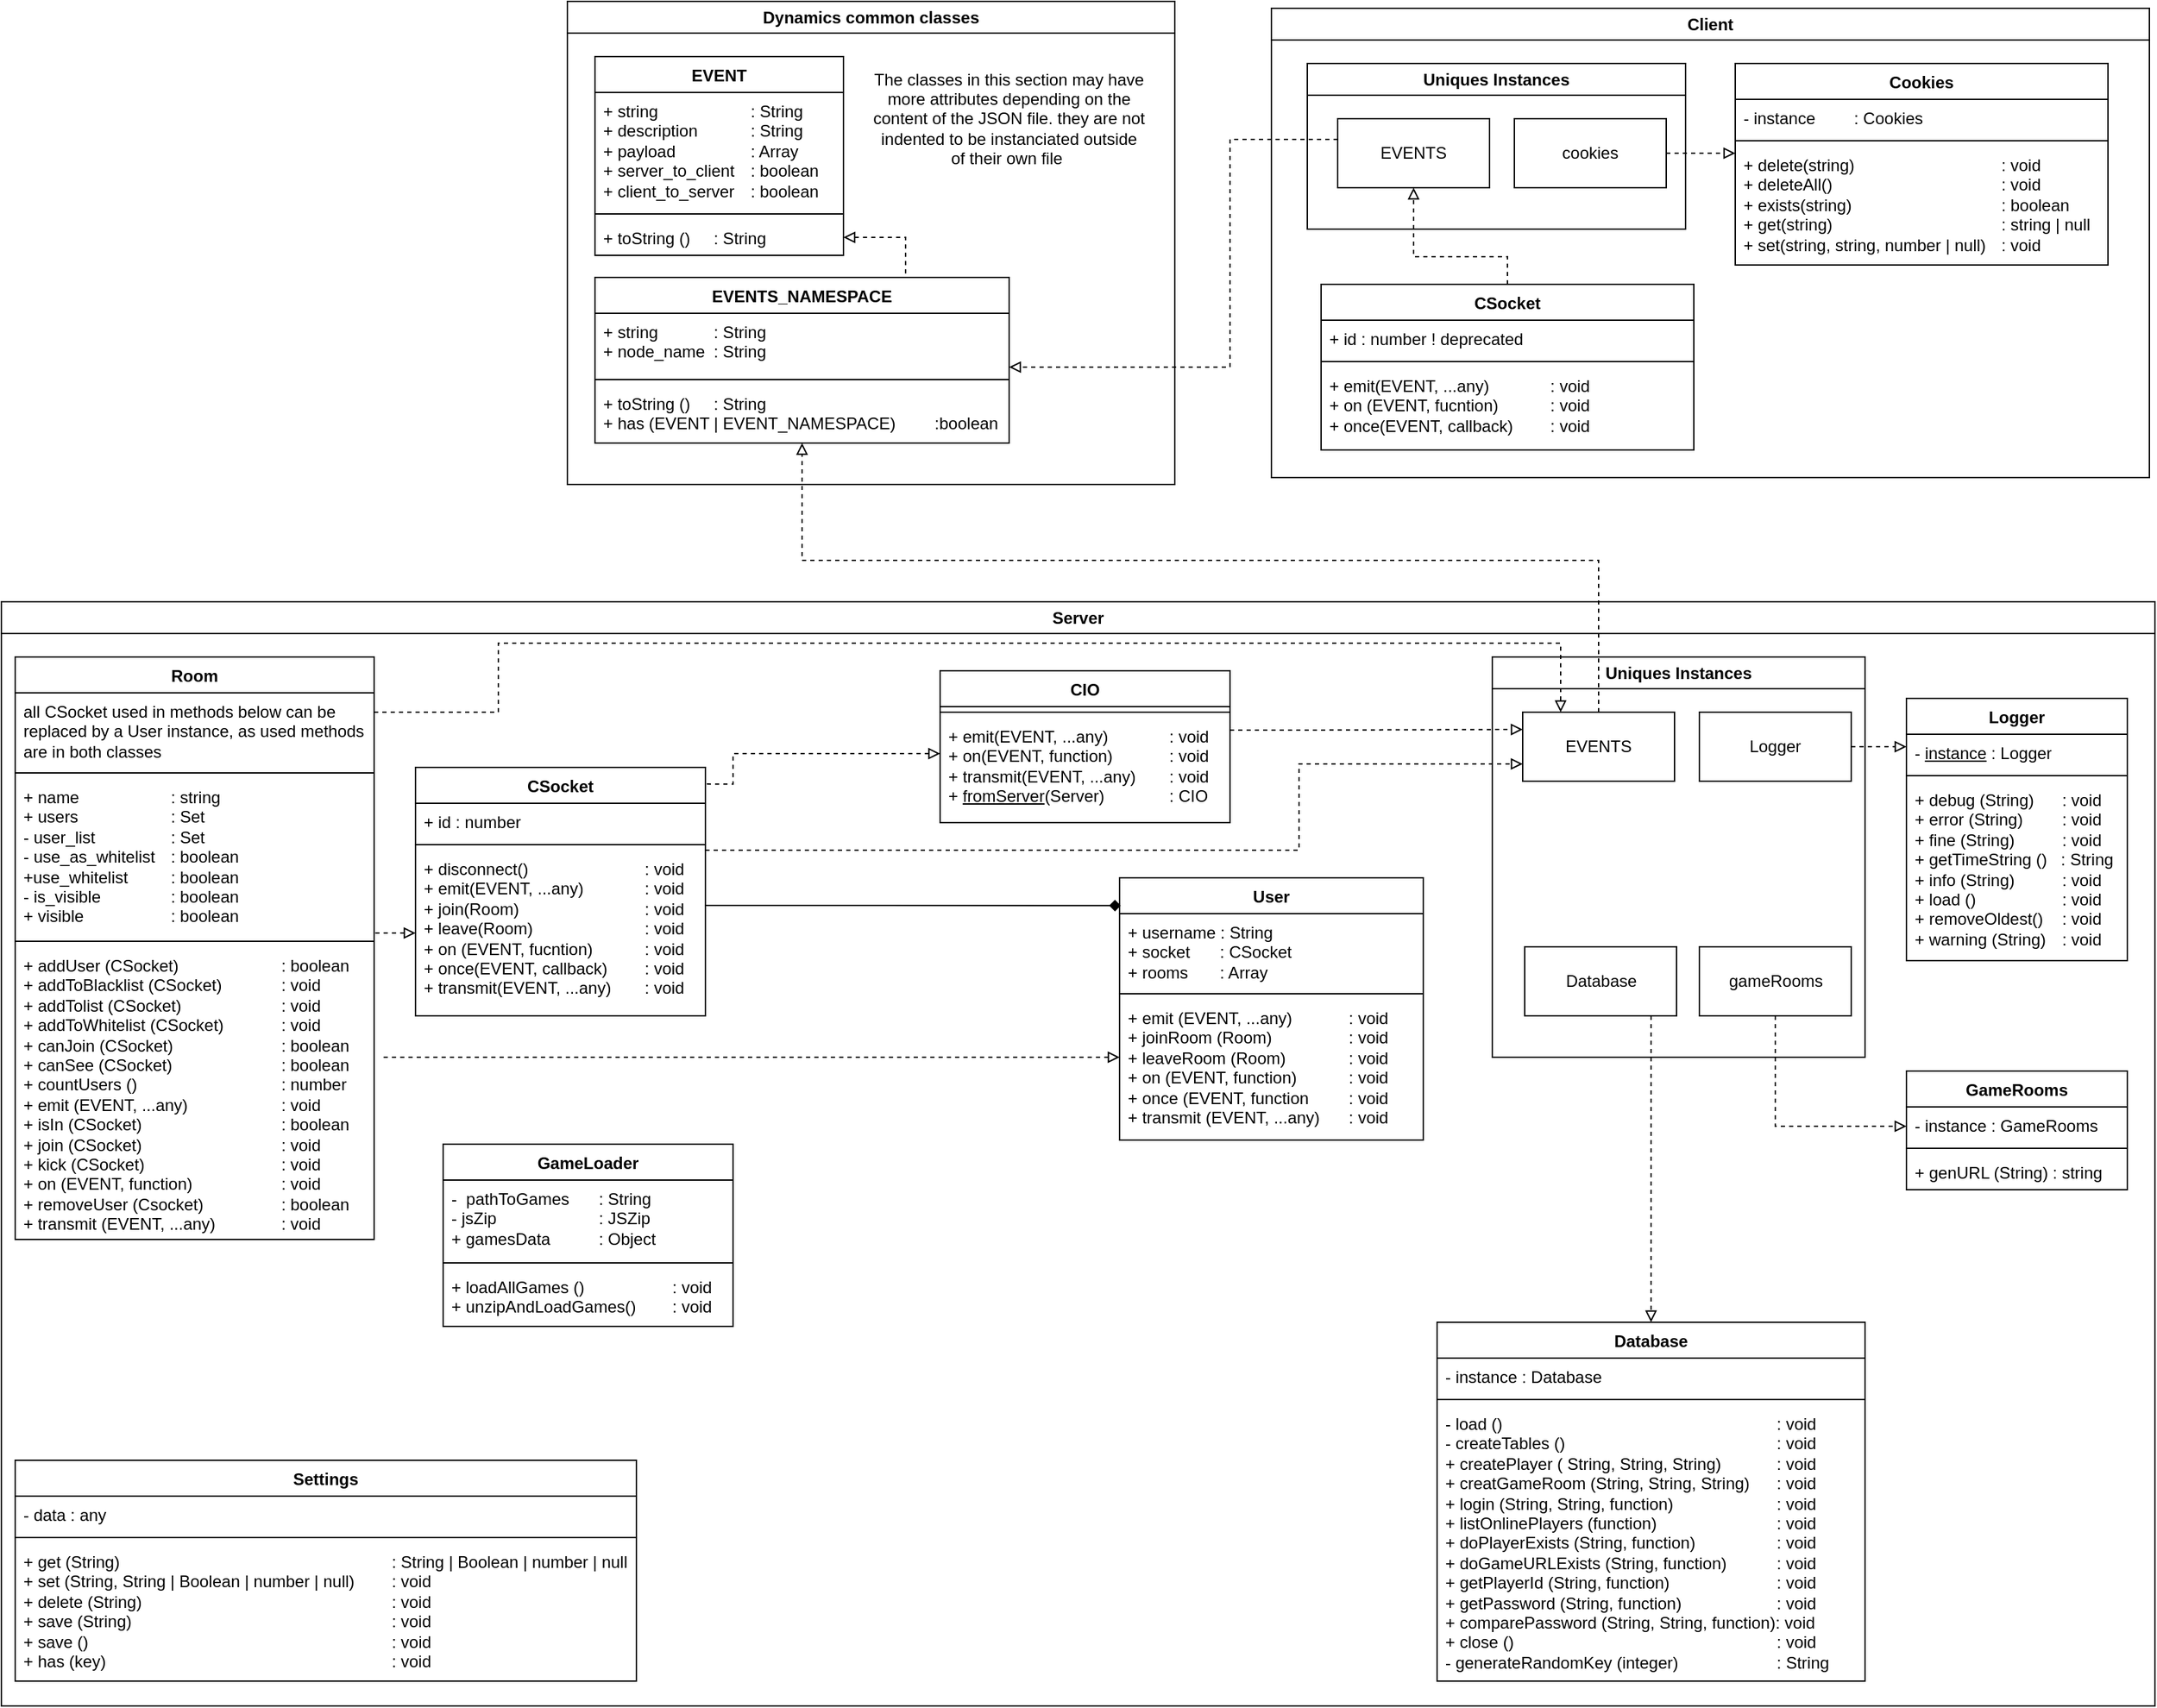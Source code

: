 <mxfile>
    <diagram name="Page-1" id="OR8mDddgYaSbutNOPYRM">
        <mxGraphModel dx="3136" dy="1733" grid="1" gridSize="10" guides="1" tooltips="1" connect="1" arrows="1" fold="1" page="1" pageScale="1" pageWidth="827" pageHeight="1169" math="0" shadow="0">
            <root>
                <mxCell id="0"/>
                <mxCell id="1" parent="0"/>
                <mxCell id="ykMAXw_OsfZlg3vHde1L-20" value="Client" style="swimlane;whiteSpace=wrap;html=1;" parent="1" vertex="1">
                    <mxGeometry x="-680" y="-370" width="636" height="340" as="geometry"/>
                </mxCell>
                <mxCell id="ykMAXw_OsfZlg3vHde1L-16" value="Cookies" style="swimlane;fontStyle=1;align=center;verticalAlign=top;childLayout=stackLayout;horizontal=1;startSize=26;horizontalStack=0;resizeParent=1;resizeParentMax=0;resizeLast=0;collapsible=1;marginBottom=0;whiteSpace=wrap;html=1;" parent="ykMAXw_OsfZlg3vHde1L-20" vertex="1">
                    <mxGeometry x="336" y="40" width="270" height="146" as="geometry">
                        <mxRectangle x="20" y="40" width="90" height="30" as="alternateBounds"/>
                    </mxGeometry>
                </mxCell>
                <mxCell id="E3puZ6uhHZuNtfXPTsoB-25" value="- instance&amp;nbsp;&lt;span style=&quot;white-space: pre;&quot;&gt;&#9;&lt;/span&gt;: Cookies" style="text;strokeColor=none;fillColor=none;align=left;verticalAlign=top;spacingLeft=4;spacingRight=4;overflow=hidden;rotatable=0;points=[[0,0.5],[1,0.5]];portConstraint=eastwest;whiteSpace=wrap;html=1;" parent="ykMAXw_OsfZlg3vHde1L-16" vertex="1">
                    <mxGeometry y="26" width="270" height="26" as="geometry"/>
                </mxCell>
                <mxCell id="ykMAXw_OsfZlg3vHde1L-18" value="" style="line;strokeWidth=1;fillColor=none;align=left;verticalAlign=middle;spacingTop=-1;spacingLeft=3;spacingRight=3;rotatable=0;labelPosition=right;points=[];portConstraint=eastwest;strokeColor=inherit;" parent="ykMAXw_OsfZlg3vHde1L-16" vertex="1">
                    <mxGeometry y="52" width="270" height="8" as="geometry"/>
                </mxCell>
                <mxCell id="ykMAXw_OsfZlg3vHde1L-19" value="+ delete(string) &lt;span style=&quot;white-space: pre;&quot;&gt;&#9;&lt;/span&gt;&lt;span style=&quot;white-space: pre;&quot;&gt;&#9;&lt;/span&gt;&lt;span style=&quot;white-space: pre;&quot;&gt;&#9;&lt;/span&gt;&lt;span style=&quot;white-space: pre;&quot;&gt;&#9;&lt;/span&gt;: void&lt;br&gt;+ deleteAll() &lt;span style=&quot;white-space: pre;&quot;&gt;&#9;&lt;/span&gt;&lt;span style=&quot;white-space: pre;&quot;&gt;&#9;&lt;/span&gt;&lt;span style=&quot;white-space: pre;&quot;&gt;&#9;&lt;/span&gt;&lt;span style=&quot;white-space: pre;&quot;&gt;&#9;&lt;/span&gt;&lt;span style=&quot;white-space: pre;&quot;&gt;&#9;&lt;/span&gt;: void&lt;br&gt;+ exists(string) &lt;span style=&quot;white-space: pre;&quot;&gt;&#9;&lt;/span&gt;&lt;span style=&quot;white-space: pre;&quot;&gt;&#9;&lt;/span&gt;&lt;span style=&quot;white-space: pre;&quot;&gt;&#9;&lt;/span&gt;&lt;span style=&quot;white-space: pre;&quot;&gt;&#9;&lt;/span&gt;: boolean&lt;br&gt;+ get(string) &lt;span style=&quot;white-space: pre;&quot;&gt;&#9;&lt;/span&gt;&lt;span style=&quot;white-space: pre;&quot;&gt;&#9;&lt;/span&gt;&lt;span style=&quot;white-space: pre;&quot;&gt;&#9;&lt;/span&gt;&lt;span style=&quot;white-space: pre;&quot;&gt;&#9;&lt;/span&gt;&lt;span style=&quot;white-space: pre;&quot;&gt;&#9;&lt;/span&gt;: string | null&lt;br&gt;+ set(string, string, number | null) &lt;span style=&quot;white-space: pre;&quot;&gt;&#9;&lt;/span&gt;: void" style="text;strokeColor=none;fillColor=none;align=left;verticalAlign=top;spacingLeft=4;spacingRight=4;overflow=hidden;rotatable=0;points=[[0,0.5],[1,0.5]];portConstraint=eastwest;whiteSpace=wrap;html=1;" parent="ykMAXw_OsfZlg3vHde1L-16" vertex="1">
                    <mxGeometry y="60" width="270" height="86" as="geometry"/>
                </mxCell>
                <mxCell id="E3puZ6uhHZuNtfXPTsoB-29" style="edgeStyle=orthogonalEdgeStyle;rounded=0;orthogonalLoop=1;jettySize=auto;html=1;entryX=0.5;entryY=1;entryDx=0;entryDy=0;dashed=1;endArrow=block;endFill=0;" parent="ykMAXw_OsfZlg3vHde1L-20" source="ykMAXw_OsfZlg3vHde1L-25" target="E3puZ6uhHZuNtfXPTsoB-27" edge="1">
                    <mxGeometry relative="1" as="geometry">
                        <Array as="points">
                            <mxPoint x="171" y="180"/>
                            <mxPoint x="103" y="180"/>
                        </Array>
                    </mxGeometry>
                </mxCell>
                <mxCell id="ykMAXw_OsfZlg3vHde1L-25" value="CSocket" style="swimlane;fontStyle=1;align=center;verticalAlign=top;childLayout=stackLayout;horizontal=1;startSize=26;horizontalStack=0;resizeParent=1;resizeParentMax=0;resizeLast=0;collapsible=1;marginBottom=0;whiteSpace=wrap;html=1;" parent="ykMAXw_OsfZlg3vHde1L-20" vertex="1">
                    <mxGeometry x="36" y="200" width="270" height="120" as="geometry"/>
                </mxCell>
                <mxCell id="ykMAXw_OsfZlg3vHde1L-26" value="+ id : number ! deprecated" style="text;strokeColor=none;fillColor=none;align=left;verticalAlign=top;spacingLeft=4;spacingRight=4;overflow=hidden;rotatable=0;points=[[0,0.5],[1,0.5]];portConstraint=eastwest;whiteSpace=wrap;html=1;" parent="ykMAXw_OsfZlg3vHde1L-25" vertex="1">
                    <mxGeometry y="26" width="270" height="26" as="geometry"/>
                </mxCell>
                <mxCell id="ykMAXw_OsfZlg3vHde1L-27" value="" style="line;strokeWidth=1;fillColor=none;align=left;verticalAlign=middle;spacingTop=-1;spacingLeft=3;spacingRight=3;rotatable=0;labelPosition=right;points=[];portConstraint=eastwest;strokeColor=inherit;" parent="ykMAXw_OsfZlg3vHde1L-25" vertex="1">
                    <mxGeometry y="52" width="270" height="8" as="geometry"/>
                </mxCell>
                <mxCell id="ykMAXw_OsfZlg3vHde1L-28" value="+ emit(EVENT, ...any) &lt;span style=&quot;white-space: pre;&quot;&gt;&#9;&lt;/span&gt;&lt;span style=&quot;white-space: pre;&quot;&gt;&#9;&lt;/span&gt;: void&lt;br&gt;+ on (EVENT, fucntion) &lt;span style=&quot;white-space: pre;&quot;&gt;&#9;&lt;/span&gt;&lt;span style=&quot;white-space: pre;&quot;&gt;&#9;&lt;/span&gt;: void&lt;br&gt;+ once(EVENT, callback)&lt;span style=&quot;white-space: pre;&quot;&gt;&#9;&lt;/span&gt;: void" style="text;strokeColor=none;fillColor=none;align=left;verticalAlign=top;spacingLeft=4;spacingRight=4;overflow=hidden;rotatable=0;points=[[0,0.5],[1,0.5]];portConstraint=eastwest;whiteSpace=wrap;html=1;" parent="ykMAXw_OsfZlg3vHde1L-25" vertex="1">
                    <mxGeometry y="60" width="270" height="60" as="geometry"/>
                </mxCell>
                <mxCell id="E3puZ6uhHZuNtfXPTsoB-26" value="Uniques Instances" style="swimlane;whiteSpace=wrap;html=1;" parent="ykMAXw_OsfZlg3vHde1L-20" vertex="1">
                    <mxGeometry x="26" y="40" width="274" height="120" as="geometry"/>
                </mxCell>
                <mxCell id="E3puZ6uhHZuNtfXPTsoB-27" value="EVENTS" style="html=1;whiteSpace=wrap;" parent="E3puZ6uhHZuNtfXPTsoB-26" vertex="1">
                    <mxGeometry x="22" y="40" width="110" height="50" as="geometry"/>
                </mxCell>
                <mxCell id="E3puZ6uhHZuNtfXPTsoB-30" value="cookies" style="html=1;whiteSpace=wrap;" parent="E3puZ6uhHZuNtfXPTsoB-26" vertex="1">
                    <mxGeometry x="150" y="40" width="110" height="50" as="geometry"/>
                </mxCell>
                <mxCell id="E3puZ6uhHZuNtfXPTsoB-31" style="edgeStyle=orthogonalEdgeStyle;rounded=0;orthogonalLoop=1;jettySize=auto;html=1;dashed=1;endArrow=block;endFill=0;" parent="ykMAXw_OsfZlg3vHde1L-20" source="E3puZ6uhHZuNtfXPTsoB-30" target="ykMAXw_OsfZlg3vHde1L-16" edge="1">
                    <mxGeometry relative="1" as="geometry">
                        <Array as="points">
                            <mxPoint x="326" y="105"/>
                            <mxPoint x="326" y="105"/>
                        </Array>
                    </mxGeometry>
                </mxCell>
                <mxCell id="qLhE5rmLMj3XMncuw5ER-1" value="Server" style="swimlane;whiteSpace=wrap;html=1;" parent="1" vertex="1">
                    <mxGeometry x="-1600" y="60" width="1560" height="800" as="geometry"/>
                </mxCell>
                <mxCell id="qLhE5rmLMj3XMncuw5ER-5" value="CSocket" style="swimlane;fontStyle=1;align=center;verticalAlign=top;childLayout=stackLayout;horizontal=1;startSize=26;horizontalStack=0;resizeParent=1;resizeParentMax=0;resizeLast=0;collapsible=1;marginBottom=0;whiteSpace=wrap;html=1;" parent="qLhE5rmLMj3XMncuw5ER-1" vertex="1">
                    <mxGeometry x="300" y="120" width="210" height="180" as="geometry"/>
                </mxCell>
                <mxCell id="qLhE5rmLMj3XMncuw5ER-6" value="+ id : number&amp;nbsp;" style="text;strokeColor=none;fillColor=none;align=left;verticalAlign=top;spacingLeft=4;spacingRight=4;overflow=hidden;rotatable=0;points=[[0,0.5],[1,0.5]];portConstraint=eastwest;whiteSpace=wrap;html=1;" parent="qLhE5rmLMj3XMncuw5ER-5" vertex="1">
                    <mxGeometry y="26" width="210" height="26" as="geometry"/>
                </mxCell>
                <mxCell id="qLhE5rmLMj3XMncuw5ER-7" value="" style="line;strokeWidth=1;fillColor=none;align=left;verticalAlign=middle;spacingTop=-1;spacingLeft=3;spacingRight=3;rotatable=0;labelPosition=right;points=[];portConstraint=eastwest;strokeColor=inherit;" parent="qLhE5rmLMj3XMncuw5ER-5" vertex="1">
                    <mxGeometry y="52" width="210" height="8" as="geometry"/>
                </mxCell>
                <mxCell id="qLhE5rmLMj3XMncuw5ER-8" value="+ disconnect()&amp;nbsp;&lt;span style=&quot;white-space: pre;&quot;&gt;&#9;&lt;/span&gt;&lt;span style=&quot;white-space: pre;&quot;&gt;&#9;&lt;/span&gt;&lt;span style=&quot;white-space: pre;&quot;&gt;&#9;&lt;/span&gt;: void&lt;br&gt;+ emit(EVENT, ...any) &lt;span style=&quot;white-space: pre;&quot;&gt;&#9;&lt;/span&gt;&lt;span style=&quot;white-space: pre;&quot;&gt;&#9;&lt;/span&gt;: void&lt;br&gt;+ join(Room)&lt;span style=&quot;white-space: pre;&quot;&gt;&#9;&lt;/span&gt;&lt;span style=&quot;white-space: pre;&quot;&gt;&#9;&lt;/span&gt;&lt;span style=&quot;white-space: pre;&quot;&gt;&#9;&lt;/span&gt;&lt;span style=&quot;white-space: pre;&quot;&gt;&#9;&lt;/span&gt;: void&lt;br&gt;+ leave(Room)&lt;span style=&quot;white-space: pre;&quot;&gt;&#9;&lt;/span&gt;&lt;span style=&quot;white-space: pre;&quot;&gt;&#9;&lt;/span&gt;&lt;span style=&quot;white-space: pre;&quot;&gt;&#9;&lt;/span&gt;: void&lt;br&gt;+ on (EVENT, fucntion) &lt;span style=&quot;white-space: pre;&quot;&gt;&#9;&lt;/span&gt;&lt;span style=&quot;white-space: pre;&quot;&gt;&#9;&lt;/span&gt;: void&lt;br&gt;+ once(EVENT, callback)&lt;span style=&quot;white-space: pre;&quot;&gt;&#9;&lt;/span&gt;: void&lt;br&gt;+ transmit(EVENT, ...any)&lt;span style=&quot;white-space: pre;&quot;&gt;&#9;&lt;/span&gt;: void" style="text;strokeColor=none;fillColor=none;align=left;verticalAlign=top;spacingLeft=4;spacingRight=4;overflow=hidden;rotatable=0;points=[[0,0.5],[1,0.5]];portConstraint=eastwest;whiteSpace=wrap;html=1;" parent="qLhE5rmLMj3XMncuw5ER-5" vertex="1">
                    <mxGeometry y="60" width="210" height="120" as="geometry"/>
                </mxCell>
                <mxCell id="xYIHouH2s40Z-RYDAlC_-38" style="edgeStyle=orthogonalEdgeStyle;rounded=0;orthogonalLoop=1;jettySize=auto;html=1;dashed=1;endArrow=none;endFill=0;startArrow=block;startFill=0;entryX=1.003;entryY=0.067;entryDx=0;entryDy=0;entryPerimeter=0;" parent="qLhE5rmLMj3XMncuw5ER-1" source="qLhE5rmLMj3XMncuw5ER-9" target="qLhE5rmLMj3XMncuw5ER-5" edge="1">
                    <mxGeometry relative="1" as="geometry">
                        <mxPoint x="500" y="110" as="targetPoint"/>
                        <Array as="points">
                            <mxPoint x="530" y="110"/>
                            <mxPoint x="530" y="132"/>
                        </Array>
                    </mxGeometry>
                </mxCell>
                <mxCell id="qLhE5rmLMj3XMncuw5ER-13" value="Room" style="swimlane;fontStyle=1;align=center;verticalAlign=top;childLayout=stackLayout;horizontal=1;startSize=26;horizontalStack=0;resizeParent=1;resizeParentMax=0;resizeLast=0;collapsible=1;marginBottom=0;whiteSpace=wrap;html=1;" parent="qLhE5rmLMj3XMncuw5ER-1" vertex="1">
                    <mxGeometry x="10" y="40" width="260" height="422" as="geometry"/>
                </mxCell>
                <mxCell id="E3puZ6uhHZuNtfXPTsoB-2" value="all CSocket used in methods below can be replaced by a User instance, as used methods are in both classes" style="text;strokeColor=none;fillColor=none;align=left;verticalAlign=top;spacingLeft=4;spacingRight=4;overflow=hidden;rotatable=0;points=[[0,0.5],[1,0.5]];portConstraint=eastwest;whiteSpace=wrap;html=1;" parent="qLhE5rmLMj3XMncuw5ER-13" vertex="1">
                    <mxGeometry y="26" width="260" height="54" as="geometry"/>
                </mxCell>
                <mxCell id="E3puZ6uhHZuNtfXPTsoB-1" value="" style="line;strokeWidth=1;fillColor=none;align=left;verticalAlign=middle;spacingTop=-1;spacingLeft=3;spacingRight=3;rotatable=0;labelPosition=right;points=[];portConstraint=eastwest;strokeColor=inherit;" parent="qLhE5rmLMj3XMncuw5ER-13" vertex="1">
                    <mxGeometry y="80" width="260" height="8" as="geometry"/>
                </mxCell>
                <mxCell id="qLhE5rmLMj3XMncuw5ER-14" value="+ name&amp;nbsp;&lt;span style=&quot;white-space: pre;&quot;&gt;&#9;&lt;/span&gt;&lt;span style=&quot;white-space: pre;&quot;&gt;&#9;&lt;/span&gt;&lt;span style=&quot;white-space: pre;&quot;&gt;&#9;&lt;/span&gt;: string&lt;br&gt;+ users&amp;nbsp;&lt;span style=&quot;white-space: pre;&quot;&gt;&#9;&lt;/span&gt;&lt;span style=&quot;white-space: pre;&quot;&gt;&#9;&lt;/span&gt;&lt;span style=&quot;white-space: pre;&quot;&gt;&#9;&lt;/span&gt;: Set&lt;br&gt;- user_list&lt;span style=&quot;white-space: pre;&quot;&gt;&#9;&lt;/span&gt;&lt;span style=&quot;white-space: pre;&quot;&gt;&#9;&lt;/span&gt;: Set&lt;br&gt;- use_as_whitelist&lt;span style=&quot;white-space: pre;&quot;&gt;&#9;&lt;/span&gt;: boolean&lt;br&gt;+use_whitelist&lt;span style=&quot;white-space: pre;&quot;&gt;&#9;&lt;/span&gt;&lt;span style=&quot;white-space: pre;&quot;&gt;&#9;&lt;/span&gt;: boolean&lt;br&gt;- is_visible&lt;span style=&quot;white-space: pre;&quot;&gt;&#9;&lt;/span&gt;&lt;span style=&quot;white-space: pre;&quot;&gt;&#9;&lt;/span&gt;: boolean&lt;br&gt;+ visible&lt;span style=&quot;white-space: pre;&quot;&gt;&#9;&lt;/span&gt;&lt;span style=&quot;white-space: pre;&quot;&gt;&#9;&lt;/span&gt;&lt;span style=&quot;white-space: pre;&quot;&gt;&#9;&lt;/span&gt;: boolean" style="text;strokeColor=none;fillColor=none;align=left;verticalAlign=top;spacingLeft=4;spacingRight=4;overflow=hidden;rotatable=0;points=[[0,0.5],[1,0.5]];portConstraint=eastwest;whiteSpace=wrap;html=1;" parent="qLhE5rmLMj3XMncuw5ER-13" vertex="1">
                    <mxGeometry y="88" width="260" height="114" as="geometry"/>
                </mxCell>
                <mxCell id="qLhE5rmLMj3XMncuw5ER-15" value="" style="line;strokeWidth=1;fillColor=none;align=left;verticalAlign=middle;spacingTop=-1;spacingLeft=3;spacingRight=3;rotatable=0;labelPosition=right;points=[];portConstraint=eastwest;strokeColor=inherit;" parent="qLhE5rmLMj3XMncuw5ER-13" vertex="1">
                    <mxGeometry y="202" width="260" height="8" as="geometry"/>
                </mxCell>
                <mxCell id="qLhE5rmLMj3XMncuw5ER-16" value="+ addUser (CSocket)&lt;span style=&quot;white-space: pre;&quot;&gt;&#9;&lt;/span&gt;&lt;span style=&quot;white-space: pre;&quot;&gt;&#9;&lt;/span&gt;&lt;span style=&quot;white-space: pre;&quot;&gt;&#9;&lt;/span&gt;: boolean&lt;br&gt;+ addToBlacklist (CSocket)&lt;span style=&quot;white-space: pre;&quot;&gt;&#9;&lt;/span&gt;&lt;span style=&quot;white-space: pre;&quot;&gt;&#9;&lt;/span&gt;: void&lt;br&gt;+ addTolist (CSocket)&lt;span style=&quot;white-space: pre;&quot;&gt;&#9;&lt;/span&gt;&lt;span style=&quot;white-space: pre;&quot;&gt;&#9;&lt;/span&gt;&lt;span style=&quot;white-space: pre;&quot;&gt;&#9;&lt;/span&gt;: void&lt;br&gt;+ addToWhitelist (CSocket)&lt;span style=&quot;white-space: pre;&quot;&gt;&#9;&lt;/span&gt;&lt;span style=&quot;white-space: pre;&quot;&gt;&#9;&lt;/span&gt;: void&lt;br&gt;+ canJoin (CSocket)&lt;span style=&quot;white-space: pre;&quot;&gt;&#9;&lt;/span&gt;&lt;span style=&quot;white-space: pre;&quot;&gt;&#9;&lt;/span&gt;&lt;span style=&quot;white-space: pre;&quot;&gt;&#9;&lt;/span&gt;: boolean&lt;br&gt;+ canSee (CSocket)&lt;span style=&quot;white-space: pre;&quot;&gt;&#9;&lt;/span&gt;&lt;span style=&quot;white-space: pre;&quot;&gt;&#9;&lt;/span&gt;&lt;span style=&quot;white-space: pre;&quot;&gt;&#9;&lt;/span&gt;: boolean&lt;br&gt;+ countUsers ()&lt;span style=&quot;white-space: pre;&quot;&gt;&#9;&lt;/span&gt;&lt;span style=&quot;white-space: pre;&quot;&gt;&#9;&lt;/span&gt;&lt;span style=&quot;white-space: pre;&quot;&gt;&#9;&lt;/span&gt;&lt;span style=&quot;white-space: pre;&quot;&gt;&#9;&lt;/span&gt;: number&lt;br&gt;+ emit (EVENT, ...any)&lt;span style=&quot;white-space: pre;&quot;&gt;&#9;&lt;/span&gt;&lt;span style=&quot;white-space: pre;&quot;&gt;&#9;&lt;/span&gt;&lt;span style=&quot;white-space: pre;&quot;&gt;&#9;&lt;/span&gt;: void&lt;br&gt;+ isIn (CSocket)&lt;span style=&quot;white-space: pre;&quot;&gt;&#9;&lt;/span&gt;&lt;span style=&quot;white-space: pre;&quot;&gt;&#9;&lt;/span&gt;&lt;span style=&quot;white-space: pre;&quot;&gt;&#9;&lt;/span&gt;&lt;span style=&quot;white-space: pre;&quot;&gt;&#9;&lt;/span&gt;: boolean&lt;br&gt;+ join (CSocket)&lt;span style=&quot;white-space: pre;&quot;&gt;&#9;&lt;/span&gt;&lt;span style=&quot;white-space: pre;&quot;&gt;&#9;&lt;/span&gt;&lt;span style=&quot;white-space: pre;&quot;&gt;&#9;&lt;/span&gt;&lt;span style=&quot;white-space: pre;&quot;&gt;&#9;&lt;/span&gt;: void&lt;br&gt;+ kick (CSocket)&lt;span style=&quot;white-space: pre;&quot;&gt;&#9;&lt;/span&gt;&lt;span style=&quot;white-space: pre;&quot;&gt;&#9;&lt;/span&gt;&lt;span style=&quot;white-space: pre;&quot;&gt;&#9;&lt;/span&gt;&lt;span style=&quot;white-space: pre;&quot;&gt;&#9;&lt;/span&gt;: void&lt;br&gt;+ on (EVENT, function)&lt;span style=&quot;white-space: pre;&quot;&gt;&#9;&lt;/span&gt;&lt;span style=&quot;white-space: pre;&quot;&gt;&#9;&lt;/span&gt;&lt;span style=&quot;white-space: pre;&quot;&gt;&#9;&lt;/span&gt;: void&lt;br&gt;+ removeUser (Csocket)&lt;span style=&quot;white-space: pre;&quot;&gt;&#9;&lt;/span&gt;&lt;span style=&quot;white-space: pre;&quot;&gt;&#9;&lt;/span&gt;&lt;span style=&quot;white-space: pre;&quot;&gt;&#9;&lt;/span&gt;: boolean&lt;br&gt;+ transmit (EVENT, ...any)&lt;span style=&quot;white-space: pre;&quot;&gt;&#9;&lt;/span&gt;&lt;span style=&quot;white-space: pre;&quot;&gt;&#9;&lt;/span&gt;: void" style="text;strokeColor=none;fillColor=none;align=left;verticalAlign=top;spacingLeft=4;spacingRight=4;overflow=hidden;rotatable=0;points=[[0,0.5],[1,0.5]];portConstraint=eastwest;whiteSpace=wrap;html=1;" parent="qLhE5rmLMj3XMncuw5ER-13" vertex="1">
                    <mxGeometry y="210" width="260" height="212" as="geometry"/>
                </mxCell>
                <mxCell id="qLhE5rmLMj3XMncuw5ER-17" value="Database" style="swimlane;fontStyle=1;align=center;verticalAlign=top;childLayout=stackLayout;horizontal=1;startSize=26;horizontalStack=0;resizeParent=1;resizeParentMax=0;resizeLast=0;collapsible=1;marginBottom=0;whiteSpace=wrap;html=1;" parent="qLhE5rmLMj3XMncuw5ER-1" vertex="1">
                    <mxGeometry x="1040" y="522" width="310" height="260" as="geometry"/>
                </mxCell>
                <mxCell id="qLhE5rmLMj3XMncuw5ER-18" value="- instance : Database" style="text;strokeColor=none;fillColor=none;align=left;verticalAlign=top;spacingLeft=4;spacingRight=4;overflow=hidden;rotatable=0;points=[[0,0.5],[1,0.5]];portConstraint=eastwest;whiteSpace=wrap;html=1;" parent="qLhE5rmLMj3XMncuw5ER-17" vertex="1">
                    <mxGeometry y="26" width="310" height="26" as="geometry"/>
                </mxCell>
                <mxCell id="qLhE5rmLMj3XMncuw5ER-19" value="" style="line;strokeWidth=1;fillColor=none;align=left;verticalAlign=middle;spacingTop=-1;spacingLeft=3;spacingRight=3;rotatable=0;labelPosition=right;points=[];portConstraint=eastwest;strokeColor=inherit;" parent="qLhE5rmLMj3XMncuw5ER-17" vertex="1">
                    <mxGeometry y="52" width="310" height="8" as="geometry"/>
                </mxCell>
                <mxCell id="qLhE5rmLMj3XMncuw5ER-20" value="- load ()&amp;nbsp;&lt;span style=&quot;white-space: pre;&quot;&gt;&#9;&lt;/span&gt;&lt;span style=&quot;white-space: pre;&quot;&gt;&#9;&lt;/span&gt;&lt;span style=&quot;white-space: pre;&quot;&gt;&#9;&lt;/span&gt;&lt;span style=&quot;white-space: pre;&quot;&gt;&#9;&lt;span style=&quot;white-space: pre;&quot;&gt;&#9;&lt;/span&gt;&lt;span style=&quot;white-space: pre;&quot;&gt;&#9;&lt;/span&gt;&lt;span style=&quot;white-space: pre;&quot;&gt;&#9;&lt;span style=&quot;white-space: pre;&quot;&gt;&#9;&lt;/span&gt;&lt;/span&gt;&lt;/span&gt;: void&lt;br&gt;- createTables ()&lt;span style=&quot;white-space: pre;&quot;&gt;&#9;&lt;/span&gt;&lt;span style=&quot;white-space: pre;&quot;&gt;&#9;&lt;span style=&quot;white-space: pre;&quot;&gt;&#9;&lt;/span&gt;&lt;span style=&quot;white-space: pre;&quot;&gt;&#9;&lt;/span&gt;&lt;span style=&quot;white-space: pre;&quot;&gt;&#9;&lt;span style=&quot;white-space: pre;&quot;&gt;&#9;&lt;/span&gt;&lt;/span&gt;&lt;/span&gt;: void&lt;br&gt;+ createPlayer ( String, String, String)&lt;span style=&quot;white-space: pre;&quot;&gt;&#9;&lt;/span&gt;&lt;span style=&quot;white-space: pre;&quot;&gt;&#9;&lt;/span&gt;: void&lt;br&gt;+ creatGameRoom (String, String, String)&amp;nbsp;&lt;span style=&quot;white-space: pre;&quot;&gt;&#9;&lt;/span&gt;: void&lt;br&gt;+ login (String, String, function)&lt;span style=&quot;white-space: pre;&quot;&gt;&#9;&lt;/span&gt;&lt;span style=&quot;white-space: pre;&quot;&gt;&#9;&lt;/span&gt;&lt;span style=&quot;white-space: pre;&quot;&gt;&#9;&lt;/span&gt;: void&lt;br&gt;+ listOnlinePlayers (function)&lt;span style=&quot;white-space: pre;&quot;&gt;&#9;&lt;/span&gt;&lt;span style=&quot;white-space: pre;&quot;&gt;&#9;&lt;/span&gt;&lt;span style=&quot;white-space: pre;&quot;&gt;&#9;&lt;/span&gt;&lt;span style=&quot;white-space: pre;&quot;&gt;&#9;&lt;/span&gt;: void&lt;br&gt;+ doPlayerExists (String, function)&lt;span style=&quot;white-space: pre;&quot;&gt;&#9;&lt;/span&gt;&lt;span style=&quot;white-space: pre;&quot;&gt;&#9;&lt;/span&gt;&lt;span style=&quot;white-space: pre;&quot;&gt;&#9;&lt;/span&gt;: void&lt;br&gt;+ doGameURLExists (String, function)&lt;span style=&quot;white-space: pre;&quot;&gt;&#9;&lt;/span&gt;&lt;span style=&quot;white-space: pre;&quot;&gt;&#9;&lt;/span&gt;: void&lt;br&gt;+ getPlayerId (String, function)&lt;span style=&quot;white-space: pre;&quot;&gt;&#9;&lt;/span&gt;&lt;span style=&quot;white-space: pre;&quot;&gt;&#9;&lt;/span&gt;&lt;span style=&quot;white-space: pre;&quot;&gt;&#9;&lt;/span&gt;: void&lt;br&gt;+ getPassword (String, function)&lt;span style=&quot;white-space: pre;&quot;&gt;&#9;&lt;/span&gt;&lt;span style=&quot;white-space: pre;&quot;&gt;&#9;&lt;/span&gt;&lt;span style=&quot;white-space: pre;&quot;&gt;&#9;&lt;/span&gt;: void&lt;br&gt;+ comparePassword (String, String, function): void&lt;br&gt;+ close ()&lt;span style=&quot;white-space: pre;&quot;&gt;&#9;&lt;/span&gt;&lt;span style=&quot;white-space: pre;&quot;&gt;&#9;&lt;/span&gt;&lt;span style=&quot;white-space: pre;&quot;&gt;&#9;&lt;/span&gt;&lt;span style=&quot;white-space: pre;&quot;&gt;&#9;&lt;/span&gt;&lt;span style=&quot;white-space: pre;&quot;&gt;&#9;&lt;/span&gt;&lt;span style=&quot;white-space: pre;&quot;&gt;&#9;&lt;/span&gt;&lt;span style=&quot;white-space: pre;&quot;&gt;&#9;&lt;/span&gt;&lt;span style=&quot;white-space: pre;&quot;&gt;&#9;&lt;/span&gt;: void&lt;br&gt;- generateRandomKey (integer)&lt;span style=&quot;white-space: pre;&quot;&gt;&#9;&lt;/span&gt;&lt;span style=&quot;white-space: pre;&quot;&gt;&#9;&lt;/span&gt;&lt;span style=&quot;white-space: pre;&quot;&gt;&#9;&lt;/span&gt;: String&lt;br&gt;" style="text;strokeColor=none;fillColor=none;align=left;verticalAlign=top;spacingLeft=4;spacingRight=4;overflow=hidden;rotatable=0;points=[[0,0.5],[1,0.5]];portConstraint=eastwest;whiteSpace=wrap;html=1;" parent="qLhE5rmLMj3XMncuw5ER-17" vertex="1">
                    <mxGeometry y="60" width="310" height="200" as="geometry"/>
                </mxCell>
                <mxCell id="qLhE5rmLMj3XMncuw5ER-21" value="GameLoader" style="swimlane;fontStyle=1;align=center;verticalAlign=top;childLayout=stackLayout;horizontal=1;startSize=26;horizontalStack=0;resizeParent=1;resizeParentMax=0;resizeLast=0;collapsible=1;marginBottom=0;whiteSpace=wrap;html=1;" parent="qLhE5rmLMj3XMncuw5ER-1" vertex="1">
                    <mxGeometry x="320" y="393" width="210" height="132" as="geometry"/>
                </mxCell>
                <mxCell id="qLhE5rmLMj3XMncuw5ER-22" value="-&amp;nbsp; pathToGames &lt;span style=&quot;white-space: pre;&quot;&gt;&#9;&lt;/span&gt;: String&lt;br&gt;- jsZip&lt;span style=&quot;white-space: pre;&quot;&gt;&#9;&lt;/span&gt;&lt;span style=&quot;white-space: pre;&quot;&gt;&#9;&lt;/span&gt;&lt;span style=&quot;white-space: pre;&quot;&gt;&#9;&lt;/span&gt;: JSZip&lt;br&gt;+ gamesData&lt;span style=&quot;white-space: pre;&quot;&gt;&#9;&lt;/span&gt;&lt;span style=&quot;white-space: pre;&quot;&gt;&#9;&lt;/span&gt;: Object" style="text;strokeColor=none;fillColor=none;align=left;verticalAlign=top;spacingLeft=4;spacingRight=4;overflow=hidden;rotatable=0;points=[[0,0.5],[1,0.5]];portConstraint=eastwest;whiteSpace=wrap;html=1;" parent="qLhE5rmLMj3XMncuw5ER-21" vertex="1">
                    <mxGeometry y="26" width="210" height="56" as="geometry"/>
                </mxCell>
                <mxCell id="qLhE5rmLMj3XMncuw5ER-23" value="" style="line;strokeWidth=1;fillColor=none;align=left;verticalAlign=middle;spacingTop=-1;spacingLeft=3;spacingRight=3;rotatable=0;labelPosition=right;points=[];portConstraint=eastwest;strokeColor=inherit;" parent="qLhE5rmLMj3XMncuw5ER-21" vertex="1">
                    <mxGeometry y="82" width="210" height="8" as="geometry"/>
                </mxCell>
                <mxCell id="qLhE5rmLMj3XMncuw5ER-24" value="+ loadAllGames ()&lt;span style=&quot;white-space: pre;&quot;&gt;&#9;&lt;/span&gt;&lt;span style=&quot;white-space: pre;&quot;&gt;&#9;&lt;span style=&quot;white-space: pre;&quot;&gt;&#9;&lt;/span&gt;&lt;/span&gt;: void&lt;br&gt;+ unzipAndLoadGames()&lt;span style=&quot;white-space: pre;&quot;&gt;&#9;&lt;/span&gt;: void&lt;br&gt;" style="text;strokeColor=none;fillColor=none;align=left;verticalAlign=top;spacingLeft=4;spacingRight=4;overflow=hidden;rotatable=0;points=[[0,0.5],[1,0.5]];portConstraint=eastwest;whiteSpace=wrap;html=1;" parent="qLhE5rmLMj3XMncuw5ER-21" vertex="1">
                    <mxGeometry y="90" width="210" height="42" as="geometry"/>
                </mxCell>
                <mxCell id="xYIHouH2s40Z-RYDAlC_-5" value="Logger" style="swimlane;fontStyle=1;align=center;verticalAlign=top;childLayout=stackLayout;horizontal=1;startSize=26;horizontalStack=0;resizeParent=1;resizeParentMax=0;resizeLast=0;collapsible=1;marginBottom=0;whiteSpace=wrap;html=1;" parent="qLhE5rmLMj3XMncuw5ER-1" vertex="1">
                    <mxGeometry x="1380" y="70" width="160" height="190" as="geometry"/>
                </mxCell>
                <mxCell id="xYIHouH2s40Z-RYDAlC_-6" value="- &lt;u&gt;instance&lt;/u&gt;&amp;nbsp;: Logger" style="text;strokeColor=none;fillColor=none;align=left;verticalAlign=top;spacingLeft=4;spacingRight=4;overflow=hidden;rotatable=0;points=[[0,0.5],[1,0.5]];portConstraint=eastwest;whiteSpace=wrap;html=1;" parent="xYIHouH2s40Z-RYDAlC_-5" vertex="1">
                    <mxGeometry y="26" width="160" height="26" as="geometry"/>
                </mxCell>
                <mxCell id="xYIHouH2s40Z-RYDAlC_-7" value="" style="line;strokeWidth=1;fillColor=none;align=left;verticalAlign=middle;spacingTop=-1;spacingLeft=3;spacingRight=3;rotatable=0;labelPosition=right;points=[];portConstraint=eastwest;strokeColor=inherit;" parent="xYIHouH2s40Z-RYDAlC_-5" vertex="1">
                    <mxGeometry y="52" width="160" height="8" as="geometry"/>
                </mxCell>
                <mxCell id="xYIHouH2s40Z-RYDAlC_-8" value="+ debug (String)&lt;span style=&quot;white-space: pre;&quot;&gt;&#9;&lt;/span&gt;: void&lt;br&gt;+ error (String)&lt;span style=&quot;white-space: pre;&quot;&gt;&#9;&lt;/span&gt;: void&lt;br&gt;+ fine (String)&lt;span style=&quot;white-space: pre;&quot;&gt;&#9;&lt;/span&gt;&lt;span style=&quot;white-space: pre;&quot;&gt;&#9;&lt;/span&gt;: void&lt;br&gt;+ getTimeString ()&amp;nbsp; &amp;nbsp;: String&lt;br&gt;+ info (String)&lt;span style=&quot;white-space: pre;&quot;&gt;&#9;&lt;/span&gt;&lt;span style=&quot;white-space: pre;&quot;&gt;&#9;&lt;/span&gt;: void&lt;br&gt;+ load ()&lt;span style=&quot;white-space: pre;&quot;&gt;&#9;&lt;/span&gt;&lt;span style=&quot;white-space: pre;&quot;&gt;&#9;&lt;/span&gt;&lt;span style=&quot;white-space: pre;&quot;&gt;&#9;&lt;/span&gt;: void&lt;br&gt;+ removeOldest()&lt;span style=&quot;white-space: pre;&quot;&gt;&#9;&lt;/span&gt;: void&lt;br&gt;+ warning (String)&lt;span style=&quot;white-space: pre;&quot;&gt;&#9;&lt;/span&gt;: void&lt;br&gt;" style="text;strokeColor=none;fillColor=none;align=left;verticalAlign=top;spacingLeft=4;spacingRight=4;overflow=hidden;rotatable=0;points=[[0,0.5],[1,0.5]];portConstraint=eastwest;whiteSpace=wrap;html=1;" parent="xYIHouH2s40Z-RYDAlC_-5" vertex="1">
                    <mxGeometry y="60" width="160" height="130" as="geometry"/>
                </mxCell>
                <mxCell id="xYIHouH2s40Z-RYDAlC_-9" value="Settings" style="swimlane;fontStyle=1;align=center;verticalAlign=top;childLayout=stackLayout;horizontal=1;startSize=26;horizontalStack=0;resizeParent=1;resizeParentMax=0;resizeLast=0;collapsible=1;marginBottom=0;whiteSpace=wrap;html=1;" parent="qLhE5rmLMj3XMncuw5ER-1" vertex="1">
                    <mxGeometry x="10" y="622" width="450" height="160" as="geometry"/>
                </mxCell>
                <mxCell id="xYIHouH2s40Z-RYDAlC_-10" value="- data : any" style="text;strokeColor=none;fillColor=none;align=left;verticalAlign=top;spacingLeft=4;spacingRight=4;overflow=hidden;rotatable=0;points=[[0,0.5],[1,0.5]];portConstraint=eastwest;whiteSpace=wrap;html=1;" parent="xYIHouH2s40Z-RYDAlC_-9" vertex="1">
                    <mxGeometry y="26" width="450" height="26" as="geometry"/>
                </mxCell>
                <mxCell id="xYIHouH2s40Z-RYDAlC_-11" value="" style="line;strokeWidth=1;fillColor=none;align=left;verticalAlign=middle;spacingTop=-1;spacingLeft=3;spacingRight=3;rotatable=0;labelPosition=right;points=[];portConstraint=eastwest;strokeColor=inherit;" parent="xYIHouH2s40Z-RYDAlC_-9" vertex="1">
                    <mxGeometry y="52" width="450" height="8" as="geometry"/>
                </mxCell>
                <mxCell id="xYIHouH2s40Z-RYDAlC_-12" value="+ get (String)&lt;span style=&quot;&quot;&gt;&lt;span style=&quot;white-space: pre;&quot;&gt;&amp;nbsp;&amp;nbsp;&amp;nbsp;&amp;nbsp;&lt;/span&gt;&lt;/span&gt;&lt;span style=&quot;&quot;&gt;&lt;span style=&quot;white-space: pre;&quot;&gt;&amp;nbsp;&amp;nbsp;&amp;nbsp;&amp;nbsp;&lt;span style=&quot;white-space: pre;&quot;&gt;&#9;&lt;/span&gt;&lt;span style=&quot;white-space: pre;&quot;&gt;&#9;&lt;/span&gt;&lt;span style=&quot;white-space: pre;&quot;&gt;&#9;&lt;/span&gt;&lt;span style=&quot;white-space: pre;&quot;&gt;&#9;&lt;/span&gt;&lt;span style=&quot;white-space: pre;&quot;&gt;&#9;&lt;/span&gt;&lt;span style=&quot;white-space: pre;&quot;&gt;&#9;&lt;span style=&quot;white-space: pre;&quot;&gt;&#9;&lt;/span&gt;&lt;/span&gt;&lt;/span&gt;&lt;/span&gt;: String | Boolean | number | null&lt;br&gt;+ set (String, String | Boolean | number | null)&amp;nbsp;&lt;span style=&quot;white-space: pre;&quot;&gt;&#9;&lt;/span&gt;: void&lt;br&gt;+ delete (String)&lt;span style=&quot;&quot;&gt;&lt;span style=&quot;white-space: pre;&quot;&gt;&amp;nbsp;&amp;nbsp;&amp;nbsp;&amp;nbsp;&lt;span style=&quot;white-space: pre;&quot;&gt;&#9;&lt;/span&gt;&lt;span style=&quot;white-space: pre;&quot;&gt;&#9;&lt;/span&gt;&lt;span style=&quot;white-space: pre;&quot;&gt;&#9;&lt;/span&gt;&lt;span style=&quot;white-space: pre;&quot;&gt;&#9;&lt;/span&gt;&lt;span style=&quot;white-space: pre;&quot;&gt;&#9;&lt;/span&gt;&lt;span style=&quot;white-space: pre;&quot;&gt;&#9;&lt;/span&gt;&lt;span style=&quot;white-space: pre;&quot;&gt;&#9;&lt;/span&gt;&lt;/span&gt;&lt;/span&gt;: void&lt;br&gt;+ save (String)&lt;span style=&quot;&quot;&gt;&lt;span style=&quot;white-space: pre;&quot;&gt;&amp;nbsp;&amp;nbsp;&amp;nbsp;&lt;span style=&quot;white-space: pre;&quot;&gt;&#9;&lt;/span&gt;&lt;span style=&quot;white-space: pre;&quot;&gt;&#9;&lt;/span&gt;&lt;span style=&quot;white-space: pre;&quot;&gt;&#9;&lt;/span&gt;&lt;span style=&quot;white-space: pre;&quot;&gt;&#9;&lt;/span&gt;&lt;span style=&quot;white-space: pre;&quot;&gt;&#9;&lt;/span&gt;&lt;span style=&quot;white-space: pre;&quot;&gt;&#9;&lt;/span&gt;&lt;span style=&quot;white-space: pre;&quot;&gt;&#9;&lt;/span&gt;&lt;/span&gt;&lt;/span&gt;: void&lt;br&gt;+ save ()&lt;span style=&quot;&quot;&gt;&lt;span style=&quot;white-space: pre;&quot;&gt;&amp;nbsp;&amp;nbsp;&amp;nbsp;&amp;nbsp;&lt;/span&gt;&lt;/span&gt;&lt;span style=&quot;&quot;&gt;&lt;span style=&quot;white-space: pre;&quot;&gt;&amp;nbsp;&amp;nbsp;&amp;nbsp;&amp;nbsp;&lt;/span&gt;&lt;/span&gt;&lt;span style=&quot;&quot;&gt;&lt;span style=&quot;white-space: pre;&quot;&gt;&amp;nbsp;&amp;nbsp;&amp;nbsp;&lt;span style=&quot;white-space: pre;&quot;&gt;&#9;&lt;/span&gt;&lt;span style=&quot;white-space: pre;&quot;&gt;&#9;&lt;/span&gt;&lt;span style=&quot;white-space: pre;&quot;&gt;&#9;&lt;/span&gt;&lt;span style=&quot;white-space: pre;&quot;&gt;&#9;&lt;/span&gt;&lt;span style=&quot;white-space: pre;&quot;&gt;&#9;&lt;/span&gt;&lt;span style=&quot;white-space: pre;&quot;&gt;&#9;&lt;/span&gt;&lt;span style=&quot;white-space: pre;&quot;&gt;&#9;&lt;/span&gt;:&lt;/span&gt;&lt;/span&gt;&amp;nbsp;void&lt;br&gt;+ has (key)&lt;span style=&quot;&quot;&gt;&lt;span style=&quot;white-space: pre;&quot;&gt;&amp;nbsp;&amp;nbsp;&amp;nbsp;&amp;nbsp;&lt;/span&gt;&lt;/span&gt;&lt;span style=&quot;&quot;&gt;&lt;span style=&quot;white-space: pre;&quot;&gt;&amp;nbsp;&amp;nbsp;&lt;span style=&quot;white-space: pre;&quot;&gt;&#9;&lt;/span&gt;&lt;span style=&quot;white-space: pre;&quot;&gt;&#9;&lt;/span&gt;&lt;span style=&quot;white-space: pre;&quot;&gt;&#9;&lt;/span&gt;&lt;span style=&quot;white-space: pre;&quot;&gt;&#9;&lt;/span&gt;&lt;span style=&quot;white-space: pre;&quot;&gt;&#9;&lt;/span&gt;&lt;span style=&quot;white-space: pre;&quot;&gt;&#9;&lt;/span&gt;&lt;span style=&quot;white-space: pre;&quot;&gt;&#9;&lt;/span&gt;&lt;/span&gt;&lt;/span&gt;: void" style="text;strokeColor=none;fillColor=none;align=left;verticalAlign=top;spacingLeft=4;spacingRight=4;overflow=hidden;rotatable=0;points=[[0,0.5],[1,0.5]];portConstraint=eastwest;whiteSpace=wrap;html=1;" parent="xYIHouH2s40Z-RYDAlC_-9" vertex="1">
                    <mxGeometry y="60" width="450" height="100" as="geometry"/>
                </mxCell>
                <mxCell id="xYIHouH2s40Z-RYDAlC_-13" value="User" style="swimlane;fontStyle=1;align=center;verticalAlign=top;childLayout=stackLayout;horizontal=1;startSize=26;horizontalStack=0;resizeParent=1;resizeParentMax=0;resizeLast=0;collapsible=1;marginBottom=0;whiteSpace=wrap;html=1;" parent="qLhE5rmLMj3XMncuw5ER-1" vertex="1">
                    <mxGeometry x="810" y="200" width="220" height="190" as="geometry"/>
                </mxCell>
                <mxCell id="xYIHouH2s40Z-RYDAlC_-14" value="+ username : String&lt;br&gt;+ socket&lt;span style=&quot;white-space: pre;&quot;&gt;&#9;&lt;/span&gt;&amp;nbsp; &amp;nbsp; : CSocket&lt;br&gt;+ rooms&lt;span style=&quot;white-space: pre;&quot;&gt;&#9;&lt;/span&gt;&amp;nbsp; &amp;nbsp; : Array" style="text;strokeColor=none;fillColor=none;align=left;verticalAlign=top;spacingLeft=4;spacingRight=4;overflow=hidden;rotatable=0;points=[[0,0.5],[1,0.5]];portConstraint=eastwest;whiteSpace=wrap;html=1;" parent="xYIHouH2s40Z-RYDAlC_-13" vertex="1">
                    <mxGeometry y="26" width="220" height="54" as="geometry"/>
                </mxCell>
                <mxCell id="xYIHouH2s40Z-RYDAlC_-15" value="" style="line;strokeWidth=1;fillColor=none;align=left;verticalAlign=middle;spacingTop=-1;spacingLeft=3;spacingRight=3;rotatable=0;labelPosition=right;points=[];portConstraint=eastwest;strokeColor=inherit;" parent="xYIHouH2s40Z-RYDAlC_-13" vertex="1">
                    <mxGeometry y="80" width="220" height="8" as="geometry"/>
                </mxCell>
                <mxCell id="xYIHouH2s40Z-RYDAlC_-16" value="+ emit (EVENT, ...any)&lt;span style=&quot;white-space: pre;&quot;&gt;&#9;&lt;/span&gt;&lt;span style=&quot;white-space: pre;&quot;&gt;&#9;&lt;/span&gt;: void&lt;br&gt;+ joinRoom (Room)&lt;span style=&quot;white-space: pre;&quot;&gt;&#9;&lt;/span&gt;&lt;span style=&quot;white-space: pre;&quot;&gt;&#9;&lt;/span&gt;&lt;span style=&quot;white-space: pre;&quot;&gt;&#9;&lt;/span&gt;: void&lt;br&gt;+ leaveRoom (Room)&lt;span style=&quot;white-space: pre;&quot;&gt;&#9;&lt;/span&gt;&lt;span style=&quot;white-space: pre;&quot;&gt;&#9;&lt;/span&gt;: void&lt;br&gt;+ on (EVENT, function)&amp;nbsp;&lt;span style=&quot;white-space: pre;&quot;&gt;&#9;&lt;/span&gt;&lt;span style=&quot;white-space: pre;&quot;&gt;&#9;&lt;/span&gt;: void&lt;br&gt;+ once (EVENT, function&lt;span style=&quot;white-space: pre;&quot;&gt;&#9;&lt;/span&gt;&lt;span style=&quot;white-space: pre;&quot;&gt;&#9;&lt;/span&gt;: void&lt;br&gt;+ transmit (EVENT, ...any)&lt;span style=&quot;white-space: pre;&quot;&gt;&#9;&lt;/span&gt;: void" style="text;strokeColor=none;fillColor=none;align=left;verticalAlign=top;spacingLeft=4;spacingRight=4;overflow=hidden;rotatable=0;points=[[0,0.5],[1,0.5]];portConstraint=eastwest;whiteSpace=wrap;html=1;" parent="xYIHouH2s40Z-RYDAlC_-13" vertex="1">
                    <mxGeometry y="88" width="220" height="102" as="geometry"/>
                </mxCell>
                <mxCell id="E3puZ6uhHZuNtfXPTsoB-4" style="edgeStyle=orthogonalEdgeStyle;rounded=0;orthogonalLoop=1;jettySize=auto;html=1;dashed=1;endArrow=none;endFill=0;startArrow=block;startFill=0;" parent="qLhE5rmLMj3XMncuw5ER-1" source="qLhE5rmLMj3XMncuw5ER-8" target="qLhE5rmLMj3XMncuw5ER-13" edge="1">
                    <mxGeometry relative="1" as="geometry">
                        <Array as="points">
                            <mxPoint x="395" y="261"/>
                        </Array>
                    </mxGeometry>
                </mxCell>
                <mxCell id="E3puZ6uhHZuNtfXPTsoB-5" style="edgeStyle=orthogonalEdgeStyle;rounded=0;orthogonalLoop=1;jettySize=auto;html=1;dashed=1;endArrow=none;endFill=0;startArrow=block;startFill=0;" parent="qLhE5rmLMj3XMncuw5ER-1" source="xYIHouH2s40Z-RYDAlC_-16" edge="1">
                    <mxGeometry relative="1" as="geometry">
                        <mxPoint x="274" y="330" as="targetPoint"/>
                        <Array as="points">
                            <mxPoint x="925" y="330"/>
                        </Array>
                    </mxGeometry>
                </mxCell>
                <mxCell id="qLhE5rmLMj3XMncuw5ER-9" value="CIO" style="swimlane;fontStyle=1;align=center;verticalAlign=top;childLayout=stackLayout;horizontal=1;startSize=26;horizontalStack=0;resizeParent=1;resizeParentMax=0;resizeLast=0;collapsible=1;marginBottom=0;whiteSpace=wrap;html=1;" parent="qLhE5rmLMj3XMncuw5ER-1" vertex="1">
                    <mxGeometry x="680" y="50" width="210" height="110" as="geometry"/>
                </mxCell>
                <mxCell id="qLhE5rmLMj3XMncuw5ER-11" value="" style="line;strokeWidth=1;fillColor=none;align=left;verticalAlign=middle;spacingTop=-1;spacingLeft=3;spacingRight=3;rotatable=0;labelPosition=right;points=[];portConstraint=eastwest;strokeColor=inherit;" parent="qLhE5rmLMj3XMncuw5ER-9" vertex="1">
                    <mxGeometry y="26" width="210" height="8" as="geometry"/>
                </mxCell>
                <mxCell id="qLhE5rmLMj3XMncuw5ER-12" value="+ emit(EVENT, ...any)&lt;span style=&quot;white-space: pre;&quot;&gt;&#9;&lt;/span&gt;&lt;span style=&quot;white-space: pre;&quot;&gt;&#9;&lt;/span&gt;: void&lt;br&gt;+ on(EVENT, function)&lt;span style=&quot;white-space: pre;&quot;&gt;&#9;&lt;/span&gt;&lt;span style=&quot;white-space: pre;&quot;&gt;&#9;&lt;/span&gt;: void&lt;br&gt;+ transmit(EVENT, ...any)&lt;span style=&quot;white-space: pre;&quot;&gt;&#9;&lt;/span&gt;: void&lt;br&gt;+ &lt;u&gt;fromServer&lt;/u&gt;(Server)&lt;span style=&quot;white-space: pre;&quot;&gt;&#9;&lt;/span&gt;&lt;span style=&quot;white-space: pre;&quot;&gt;&#9;&lt;/span&gt;: CIO" style="text;strokeColor=none;fillColor=none;align=left;verticalAlign=top;spacingLeft=4;spacingRight=4;overflow=hidden;rotatable=0;points=[[0,0.5],[1,0.5]];portConstraint=eastwest;whiteSpace=wrap;html=1;" parent="qLhE5rmLMj3XMncuw5ER-9" vertex="1">
                    <mxGeometry y="34" width="210" height="76" as="geometry"/>
                </mxCell>
                <mxCell id="E3puZ6uhHZuNtfXPTsoB-9" style="edgeStyle=orthogonalEdgeStyle;rounded=0;orthogonalLoop=1;jettySize=auto;html=1;entryX=0.004;entryY=0.106;entryDx=0;entryDy=0;entryPerimeter=0;endArrow=diamond;endFill=1;" parent="qLhE5rmLMj3XMncuw5ER-1" source="qLhE5rmLMj3XMncuw5ER-8" target="xYIHouH2s40Z-RYDAlC_-13" edge="1">
                    <mxGeometry relative="1" as="geometry">
                        <Array as="points">
                            <mxPoint x="590" y="220"/>
                            <mxPoint x="590" y="220"/>
                        </Array>
                    </mxGeometry>
                </mxCell>
                <mxCell id="E3puZ6uhHZuNtfXPTsoB-14" value="Uniques Instances" style="swimlane;whiteSpace=wrap;html=1;" parent="qLhE5rmLMj3XMncuw5ER-1" vertex="1">
                    <mxGeometry x="1080" y="40" width="270" height="290" as="geometry"/>
                </mxCell>
                <mxCell id="E3puZ6uhHZuNtfXPTsoB-19" value="EVENTS" style="html=1;whiteSpace=wrap;" parent="E3puZ6uhHZuNtfXPTsoB-14" vertex="1">
                    <mxGeometry x="22" y="40" width="110" height="50" as="geometry"/>
                </mxCell>
                <mxCell id="E3puZ6uhHZuNtfXPTsoB-32" value="Logger" style="html=1;whiteSpace=wrap;" parent="E3puZ6uhHZuNtfXPTsoB-14" vertex="1">
                    <mxGeometry x="150" y="40" width="110" height="50" as="geometry"/>
                </mxCell>
                <mxCell id="E3puZ6uhHZuNtfXPTsoB-34" value="Database" style="html=1;whiteSpace=wrap;" parent="E3puZ6uhHZuNtfXPTsoB-14" vertex="1">
                    <mxGeometry x="23.5" y="210" width="110" height="50" as="geometry"/>
                </mxCell>
                <mxCell id="6" value="gameRooms" style="html=1;" parent="E3puZ6uhHZuNtfXPTsoB-14" vertex="1">
                    <mxGeometry x="150" y="210" width="110" height="50" as="geometry"/>
                </mxCell>
                <mxCell id="E3puZ6uhHZuNtfXPTsoB-22" style="edgeStyle=orthogonalEdgeStyle;rounded=0;orthogonalLoop=1;jettySize=auto;html=1;entryX=0;entryY=0.25;entryDx=0;entryDy=0;dashed=1;endArrow=block;endFill=0;" parent="qLhE5rmLMj3XMncuw5ER-1" source="qLhE5rmLMj3XMncuw5ER-12" target="E3puZ6uhHZuNtfXPTsoB-19" edge="1">
                    <mxGeometry relative="1" as="geometry">
                        <Array as="points">
                            <mxPoint x="940" y="93"/>
                            <mxPoint x="940" y="93"/>
                        </Array>
                    </mxGeometry>
                </mxCell>
                <mxCell id="E3puZ6uhHZuNtfXPTsoB-23" style="edgeStyle=orthogonalEdgeStyle;rounded=0;orthogonalLoop=1;jettySize=auto;html=1;entryX=0;entryY=0.75;entryDx=0;entryDy=0;dashed=1;endArrow=block;endFill=0;" parent="qLhE5rmLMj3XMncuw5ER-1" source="qLhE5rmLMj3XMncuw5ER-8" target="E3puZ6uhHZuNtfXPTsoB-19" edge="1">
                    <mxGeometry relative="1" as="geometry">
                        <Array as="points">
                            <mxPoint x="940" y="180"/>
                            <mxPoint x="940" y="118"/>
                        </Array>
                    </mxGeometry>
                </mxCell>
                <mxCell id="E3puZ6uhHZuNtfXPTsoB-24" style="edgeStyle=orthogonalEdgeStyle;rounded=0;orthogonalLoop=1;jettySize=auto;html=1;entryX=0.25;entryY=0;entryDx=0;entryDy=0;dashed=1;endArrow=block;endFill=0;" parent="qLhE5rmLMj3XMncuw5ER-1" source="qLhE5rmLMj3XMncuw5ER-13" target="E3puZ6uhHZuNtfXPTsoB-19" edge="1">
                    <mxGeometry relative="1" as="geometry">
                        <Array as="points">
                            <mxPoint x="360" y="80"/>
                            <mxPoint x="360" y="30"/>
                            <mxPoint x="1129" y="30"/>
                        </Array>
                    </mxGeometry>
                </mxCell>
                <mxCell id="E3puZ6uhHZuNtfXPTsoB-33" style="edgeStyle=orthogonalEdgeStyle;rounded=0;orthogonalLoop=1;jettySize=auto;html=1;dashed=1;endArrow=block;endFill=0;" parent="qLhE5rmLMj3XMncuw5ER-1" source="E3puZ6uhHZuNtfXPTsoB-32" target="xYIHouH2s40Z-RYDAlC_-5" edge="1">
                    <mxGeometry relative="1" as="geometry">
                        <mxPoint x="1350" y="330" as="targetPoint"/>
                        <Array as="points">
                            <mxPoint x="1410" y="130"/>
                            <mxPoint x="1410" y="130"/>
                        </Array>
                    </mxGeometry>
                </mxCell>
                <mxCell id="E3puZ6uhHZuNtfXPTsoB-35" style="edgeStyle=orthogonalEdgeStyle;rounded=0;orthogonalLoop=1;jettySize=auto;html=1;dashed=1;endArrow=block;endFill=0;" parent="qLhE5rmLMj3XMncuw5ER-1" source="E3puZ6uhHZuNtfXPTsoB-34" target="qLhE5rmLMj3XMncuw5ER-17" edge="1">
                    <mxGeometry relative="1" as="geometry">
                        <Array as="points">
                            <mxPoint x="1195" y="310"/>
                            <mxPoint x="1195" y="310"/>
                        </Array>
                    </mxGeometry>
                </mxCell>
                <mxCell id="2" value="GameRooms" style="swimlane;fontStyle=1;align=center;verticalAlign=top;childLayout=stackLayout;horizontal=1;startSize=26;horizontalStack=0;resizeParent=1;resizeParentMax=0;resizeLast=0;collapsible=1;marginBottom=0;" parent="qLhE5rmLMj3XMncuw5ER-1" vertex="1">
                    <mxGeometry x="1380" y="340" width="160" height="86" as="geometry"/>
                </mxCell>
                <mxCell id="3" value="- instance : GameRooms" style="text;strokeColor=none;fillColor=none;align=left;verticalAlign=top;spacingLeft=4;spacingRight=4;overflow=hidden;rotatable=0;points=[[0,0.5],[1,0.5]];portConstraint=eastwest;" parent="2" vertex="1">
                    <mxGeometry y="26" width="160" height="26" as="geometry"/>
                </mxCell>
                <mxCell id="4" value="" style="line;strokeWidth=1;fillColor=none;align=left;verticalAlign=middle;spacingTop=-1;spacingLeft=3;spacingRight=3;rotatable=0;labelPosition=right;points=[];portConstraint=eastwest;strokeColor=inherit;" parent="2" vertex="1">
                    <mxGeometry y="52" width="160" height="8" as="geometry"/>
                </mxCell>
                <mxCell id="5" value="+ genURL (String) : string" style="text;strokeColor=none;fillColor=none;align=left;verticalAlign=top;spacingLeft=4;spacingRight=4;overflow=hidden;rotatable=0;points=[[0,0.5],[1,0.5]];portConstraint=eastwest;" parent="2" vertex="1">
                    <mxGeometry y="60" width="160" height="26" as="geometry"/>
                </mxCell>
                <mxCell id="10" style="edgeStyle=orthogonalEdgeStyle;rounded=0;orthogonalLoop=1;jettySize=auto;html=1;dashed=1;endArrow=block;endFill=0;" parent="qLhE5rmLMj3XMncuw5ER-1" source="6" target="2" edge="1">
                    <mxGeometry relative="1" as="geometry">
                        <Array as="points">
                            <mxPoint x="1285" y="380"/>
                        </Array>
                        <mxPoint x="1280.0" y="300" as="sourcePoint"/>
                        <mxPoint x="1280.0" y="522" as="targetPoint"/>
                    </mxGeometry>
                </mxCell>
                <mxCell id="xYIHouH2s40Z-RYDAlC_-24" value="Dynamics common classes" style="swimlane;whiteSpace=wrap;html=1;" parent="1" vertex="1">
                    <mxGeometry x="-1190" y="-375" width="440" height="350" as="geometry"/>
                </mxCell>
                <mxCell id="xYIHouH2s40Z-RYDAlC_-25" value="EVENT" style="swimlane;fontStyle=1;align=center;verticalAlign=top;childLayout=stackLayout;horizontal=1;startSize=26;horizontalStack=0;resizeParent=1;resizeParentMax=0;resizeLast=0;collapsible=1;marginBottom=0;whiteSpace=wrap;html=1;" parent="xYIHouH2s40Z-RYDAlC_-24" vertex="1">
                    <mxGeometry x="20" y="40" width="180" height="144" as="geometry"/>
                </mxCell>
                <mxCell id="xYIHouH2s40Z-RYDAlC_-26" value="+ string&lt;span style=&quot;white-space: pre;&quot;&gt;&#9;&lt;/span&gt;&lt;span style=&quot;white-space: pre;&quot;&gt;&#9;&lt;span style=&quot;white-space: pre;&quot;&gt;&#9;&lt;/span&gt;&lt;/span&gt;: String&lt;br&gt;+ description&lt;span style=&quot;white-space: pre;&quot;&gt;&#9;&lt;span style=&quot;white-space: pre;&quot;&gt;&#9;&lt;/span&gt;&lt;/span&gt;: String&lt;br&gt;+ payload&lt;span style=&quot;white-space: pre;&quot;&gt;&#9;&lt;span style=&quot;white-space: pre;&quot;&gt;&#9;&lt;/span&gt;&lt;/span&gt;: Array&lt;br&gt;+ server_to_client&lt;span style=&quot;white-space: pre;&quot;&gt;&#9;&lt;/span&gt;: boolean&lt;br&gt;+ client_to_server&lt;span style=&quot;white-space: pre;&quot;&gt;&#9;&lt;/span&gt;: boolean" style="text;strokeColor=none;fillColor=none;align=left;verticalAlign=top;spacingLeft=4;spacingRight=4;overflow=hidden;rotatable=0;points=[[0,0.5],[1,0.5]];portConstraint=eastwest;whiteSpace=wrap;html=1;" parent="xYIHouH2s40Z-RYDAlC_-25" vertex="1">
                    <mxGeometry y="26" width="180" height="84" as="geometry"/>
                </mxCell>
                <mxCell id="xYIHouH2s40Z-RYDAlC_-27" value="" style="line;strokeWidth=1;fillColor=none;align=left;verticalAlign=middle;spacingTop=-1;spacingLeft=3;spacingRight=3;rotatable=0;labelPosition=right;points=[];portConstraint=eastwest;strokeColor=inherit;" parent="xYIHouH2s40Z-RYDAlC_-25" vertex="1">
                    <mxGeometry y="110" width="180" height="8" as="geometry"/>
                </mxCell>
                <mxCell id="xYIHouH2s40Z-RYDAlC_-28" value="+ toString ()&lt;span style=&quot;white-space: pre;&quot;&gt;&#9;&lt;/span&gt;: String" style="text;strokeColor=none;fillColor=none;align=left;verticalAlign=top;spacingLeft=4;spacingRight=4;overflow=hidden;rotatable=0;points=[[0,0.5],[1,0.5]];portConstraint=eastwest;whiteSpace=wrap;html=1;" parent="xYIHouH2s40Z-RYDAlC_-25" vertex="1">
                    <mxGeometry y="118" width="180" height="26" as="geometry"/>
                </mxCell>
                <mxCell id="xYIHouH2s40Z-RYDAlC_-29" value="EVENTS_NAMESPACE" style="swimlane;fontStyle=1;align=center;verticalAlign=top;childLayout=stackLayout;horizontal=1;startSize=26;horizontalStack=0;resizeParent=1;resizeParentMax=0;resizeLast=0;collapsible=1;marginBottom=0;whiteSpace=wrap;html=1;" parent="xYIHouH2s40Z-RYDAlC_-24" vertex="1">
                    <mxGeometry x="20" y="200" width="300" height="120" as="geometry"/>
                </mxCell>
                <mxCell id="xYIHouH2s40Z-RYDAlC_-30" value="+ string&amp;nbsp;&lt;span style=&quot;white-space: pre;&quot;&gt;&#9;&lt;/span&gt;&lt;span style=&quot;white-space: pre;&quot;&gt;&#9;&lt;/span&gt;: String&lt;br&gt;+ node_name&lt;span style=&quot;white-space: pre;&quot;&gt;&#9;&lt;/span&gt;: String&lt;br&gt;" style="text;strokeColor=none;fillColor=none;align=left;verticalAlign=top;spacingLeft=4;spacingRight=4;overflow=hidden;rotatable=0;points=[[0,0.5],[1,0.5]];portConstraint=eastwest;whiteSpace=wrap;html=1;" parent="xYIHouH2s40Z-RYDAlC_-29" vertex="1">
                    <mxGeometry y="26" width="300" height="44" as="geometry"/>
                </mxCell>
                <mxCell id="xYIHouH2s40Z-RYDAlC_-31" value="" style="line;strokeWidth=1;fillColor=none;align=left;verticalAlign=middle;spacingTop=-1;spacingLeft=3;spacingRight=3;rotatable=0;labelPosition=right;points=[];portConstraint=eastwest;strokeColor=inherit;" parent="xYIHouH2s40Z-RYDAlC_-29" vertex="1">
                    <mxGeometry y="70" width="300" height="8" as="geometry"/>
                </mxCell>
                <mxCell id="xYIHouH2s40Z-RYDAlC_-32" value="+ toString ()&amp;nbsp;&lt;span style=&quot;white-space: pre;&quot;&gt;&#9;&lt;/span&gt;: String&lt;br&gt;+ has (EVENT | EVENT_NAMESPACE)&lt;span style=&quot;white-space: pre;&quot;&gt;&#9;&lt;/span&gt;:boolean&lt;br&gt;" style="text;strokeColor=none;fillColor=none;align=left;verticalAlign=top;spacingLeft=4;spacingRight=4;overflow=hidden;rotatable=0;points=[[0,0.5],[1,0.5]];portConstraint=eastwest;whiteSpace=wrap;html=1;" parent="xYIHouH2s40Z-RYDAlC_-29" vertex="1">
                    <mxGeometry y="78" width="300" height="42" as="geometry"/>
                </mxCell>
                <mxCell id="xYIHouH2s40Z-RYDAlC_-34" value="The classes in this section may have more attributes depending on the content of the JSON file. they are not indented to be instanciated outside of their own file&amp;nbsp;" style="text;html=1;strokeColor=none;fillColor=none;align=center;verticalAlign=middle;whiteSpace=wrap;rounded=0;" parent="xYIHouH2s40Z-RYDAlC_-24" vertex="1">
                    <mxGeometry x="220" y="50" width="200" height="70" as="geometry"/>
                </mxCell>
                <mxCell id="E3puZ6uhHZuNtfXPTsoB-10" style="edgeStyle=orthogonalEdgeStyle;rounded=0;orthogonalLoop=1;jettySize=auto;html=1;entryX=0.75;entryY=0;entryDx=0;entryDy=0;endArrow=none;endFill=0;dashed=1;startArrow=block;startFill=0;" parent="xYIHouH2s40Z-RYDAlC_-24" source="xYIHouH2s40Z-RYDAlC_-28" target="xYIHouH2s40Z-RYDAlC_-29" edge="1">
                    <mxGeometry relative="1" as="geometry"/>
                </mxCell>
                <mxCell id="E3puZ6uhHZuNtfXPTsoB-21" style="edgeStyle=orthogonalEdgeStyle;rounded=0;orthogonalLoop=1;jettySize=auto;html=1;endArrow=block;endFill=0;dashed=1;" parent="1" source="E3puZ6uhHZuNtfXPTsoB-19" target="xYIHouH2s40Z-RYDAlC_-29" edge="1">
                    <mxGeometry relative="1" as="geometry">
                        <Array as="points">
                            <mxPoint x="-443" y="30"/>
                            <mxPoint x="-1020" y="30"/>
                        </Array>
                    </mxGeometry>
                </mxCell>
                <mxCell id="E3puZ6uhHZuNtfXPTsoB-28" style="edgeStyle=orthogonalEdgeStyle;rounded=0;orthogonalLoop=1;jettySize=auto;html=1;dashed=1;endArrow=block;endFill=0;" parent="1" source="E3puZ6uhHZuNtfXPTsoB-27" target="xYIHouH2s40Z-RYDAlC_-29" edge="1">
                    <mxGeometry relative="1" as="geometry">
                        <Array as="points">
                            <mxPoint x="-710" y="-275"/>
                            <mxPoint x="-710" y="-110"/>
                        </Array>
                    </mxGeometry>
                </mxCell>
            </root>
        </mxGraphModel>
    </diagram>
</mxfile>